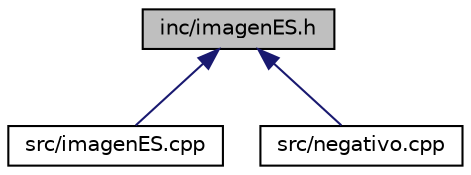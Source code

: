digraph "inc/imagenES.h"
{
  edge [fontname="Helvetica",fontsize="10",labelfontname="Helvetica",labelfontsize="10"];
  node [fontname="Helvetica",fontsize="10",shape=record];
  Node1 [label="inc/imagenES.h",height=0.2,width=0.4,color="black", fillcolor="grey75", style="filled", fontcolor="black"];
  Node1 -> Node2 [dir="back",color="midnightblue",fontsize="10",style="solid",fontname="Helvetica"];
  Node2 [label="src/imagenES.cpp",height=0.2,width=0.4,color="black", fillcolor="white", style="filled",URL="$imagenES_8cpp.html",tooltip="Fichero con definiciones para la E/S de imágenes. "];
  Node1 -> Node3 [dir="back",color="midnightblue",fontsize="10",style="solid",fontname="Helvetica"];
  Node3 [label="src/negativo.cpp",height=0.2,width=0.4,color="black", fillcolor="white", style="filled",URL="$negativo_8cpp_source.html"];
}
